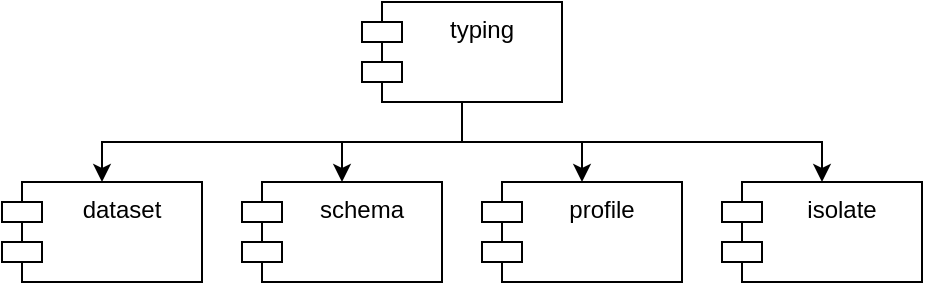<mxfile version="13.6.9" type="device"><diagram id="scXWIIM7m0YdVvRT1p3Q" name="Page-1"><mxGraphModel dx="1038" dy="631" grid="1" gridSize="10" guides="1" tooltips="1" connect="1" arrows="1" fold="1" page="1" pageScale="1" pageWidth="850" pageHeight="1100" math="0" shadow="0"><root><mxCell id="0"/><mxCell id="1" parent="0"/><mxCell id="r8_TDN5J0d-XI9HUlEZl-5" style="edgeStyle=orthogonalEdgeStyle;rounded=0;orthogonalLoop=1;jettySize=auto;html=1;exitX=0.5;exitY=1;exitDx=0;exitDy=0;entryX=0.5;entryY=0;entryDx=0;entryDy=0;" parent="1" source="r8_TDN5J0d-XI9HUlEZl-12" target="r8_TDN5J0d-XI9HUlEZl-13" edge="1"><mxGeometry relative="1" as="geometry"/></mxCell><mxCell id="r8_TDN5J0d-XI9HUlEZl-6" style="edgeStyle=orthogonalEdgeStyle;rounded=0;orthogonalLoop=1;jettySize=auto;html=1;exitX=0.5;exitY=1;exitDx=0;exitDy=0;entryX=0.5;entryY=0;entryDx=0;entryDy=0;" parent="1" source="r8_TDN5J0d-XI9HUlEZl-12" target="r8_TDN5J0d-XI9HUlEZl-14" edge="1"><mxGeometry relative="1" as="geometry"/></mxCell><mxCell id="r8_TDN5J0d-XI9HUlEZl-7" style="edgeStyle=orthogonalEdgeStyle;rounded=0;orthogonalLoop=1;jettySize=auto;html=1;exitX=0.5;exitY=1;exitDx=0;exitDy=0;entryX=0.5;entryY=0;entryDx=0;entryDy=0;" parent="1" source="r8_TDN5J0d-XI9HUlEZl-12" target="r8_TDN5J0d-XI9HUlEZl-17" edge="1"><mxGeometry relative="1" as="geometry"/></mxCell><mxCell id="r8_TDN5J0d-XI9HUlEZl-9" style="edgeStyle=orthogonalEdgeStyle;rounded=0;orthogonalLoop=1;jettySize=auto;html=1;exitX=0.5;exitY=1;exitDx=0;exitDy=0;entryX=0.5;entryY=0;entryDx=0;entryDy=0;" parent="1" source="r8_TDN5J0d-XI9HUlEZl-12" target="r8_TDN5J0d-XI9HUlEZl-15" edge="1"><mxGeometry relative="1" as="geometry"/></mxCell><mxCell id="r8_TDN5J0d-XI9HUlEZl-12" value="typing" style="shape=module;align=left;spacingLeft=20;align=center;verticalAlign=top;" parent="1" vertex="1"><mxGeometry x="375" y="480" width="100" height="50" as="geometry"/></mxCell><mxCell id="r8_TDN5J0d-XI9HUlEZl-13" value="profile" style="shape=module;align=left;spacingLeft=20;align=center;verticalAlign=top;" parent="1" vertex="1"><mxGeometry x="435" y="570" width="100" height="50" as="geometry"/></mxCell><mxCell id="r8_TDN5J0d-XI9HUlEZl-14" value="schema" style="shape=module;align=left;spacingLeft=20;align=center;verticalAlign=top;" parent="1" vertex="1"><mxGeometry x="315" y="570" width="100" height="50" as="geometry"/></mxCell><mxCell id="r8_TDN5J0d-XI9HUlEZl-15" value="dataset" style="shape=module;align=left;spacingLeft=20;align=center;verticalAlign=top;" parent="1" vertex="1"><mxGeometry x="195" y="570" width="100" height="50" as="geometry"/></mxCell><mxCell id="r8_TDN5J0d-XI9HUlEZl-17" value="isolate" style="shape=module;align=left;spacingLeft=20;align=center;verticalAlign=top;" parent="1" vertex="1"><mxGeometry x="555" y="570" width="100" height="50" as="geometry"/></mxCell></root></mxGraphModel></diagram></mxfile>